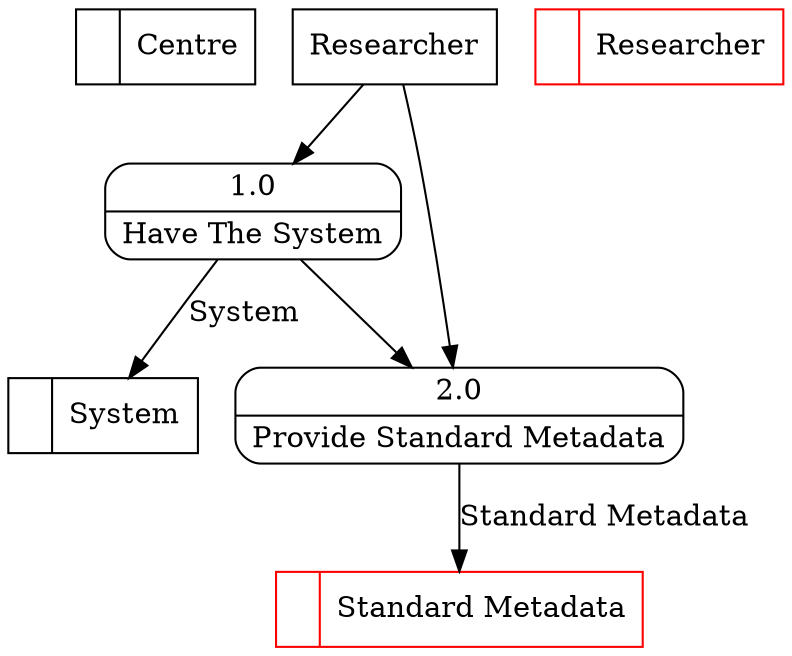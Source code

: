 digraph dfd2{ 
node[shape=record]
200 [label="<f0>  |<f1> Centre " ];
201 [label="<f0>  |<f1> System " ];
202 [label="<f0>  |<f1> Standard Metadata " color=red];
203 [label="<f0>  |<f1> Researcher " color=red];
204 [label="Researcher" shape=box];
205 [label="{<f0> 1.0|<f1> Have The System }" shape=Mrecord];
206 [label="{<f0> 2.0|<f1> Provide Standard Metadata }" shape=Mrecord];
204 -> 205
204 -> 206
205 -> 206
205 -> 201 [label="System"]
206 -> 202 [label="Standard Metadata"]
}